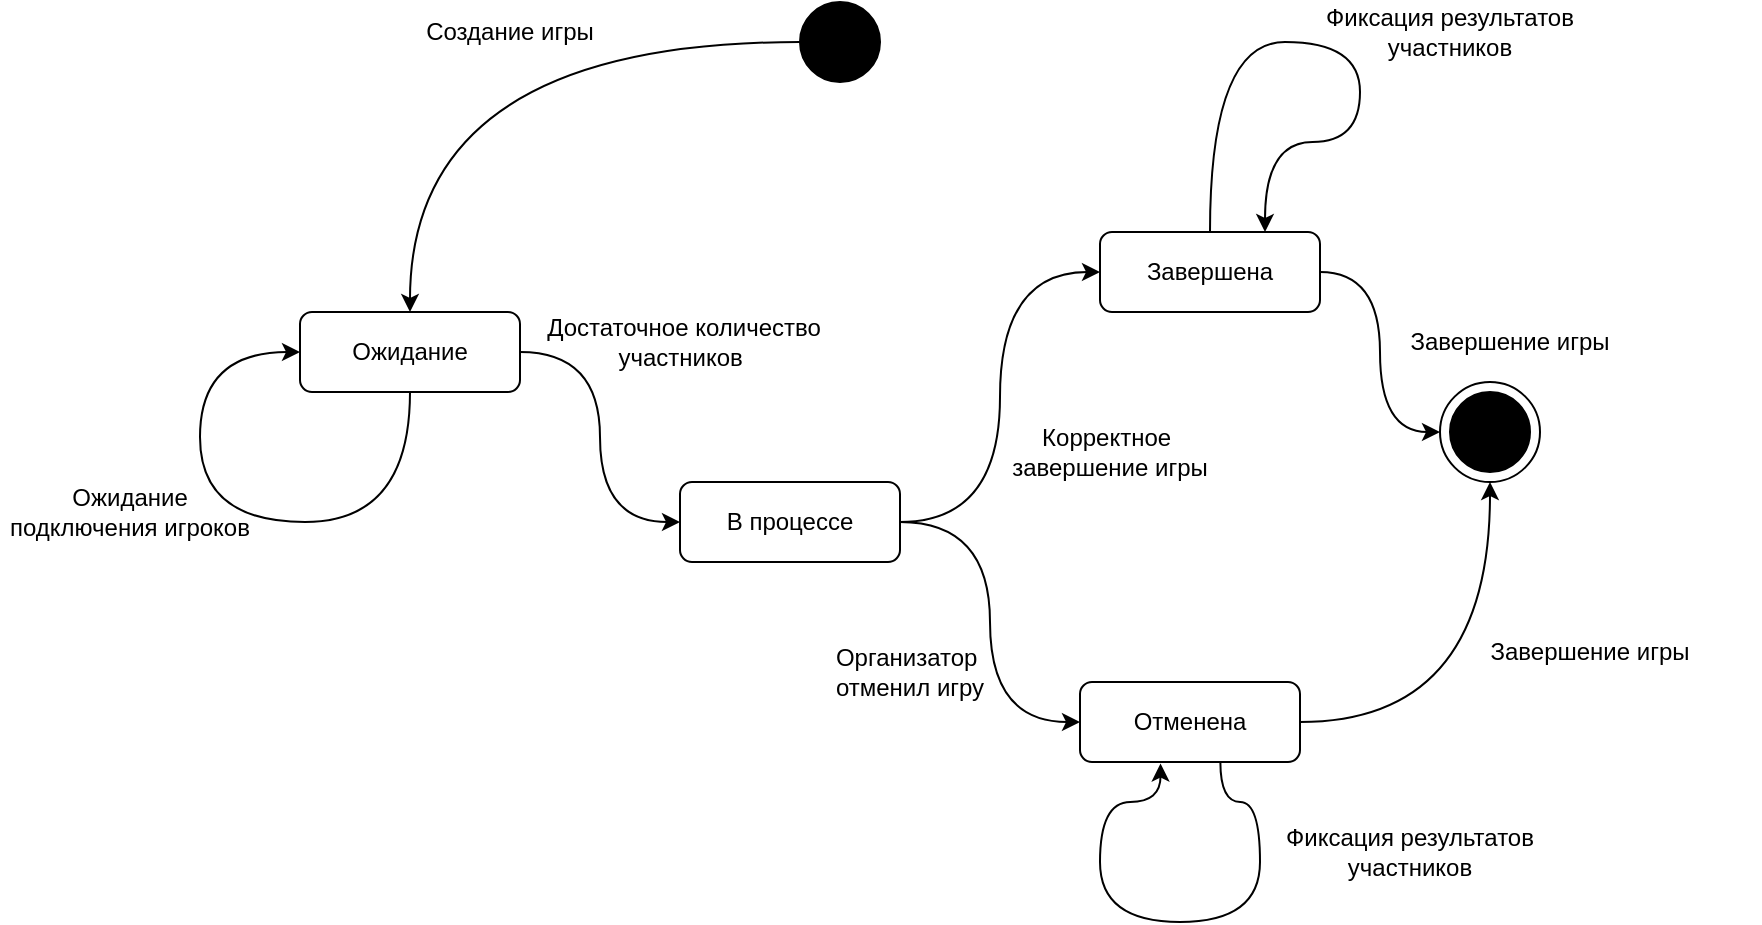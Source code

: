 <mxfile version="24.8.0">
  <diagram name="Page-1" id="58cdce13-f638-feb5-8d6f-7d28b1aa9fa0">
    <mxGraphModel dx="1990" dy="1260" grid="1" gridSize="10" guides="1" tooltips="1" connect="1" arrows="1" fold="1" page="1" pageScale="1" pageWidth="1100" pageHeight="850" background="none" math="0" shadow="0">
      <root>
        <mxCell id="0" />
        <mxCell id="1" parent="0" />
        <mxCell id="nFbTskPt5iiUoqdctqfl-15" style="edgeStyle=orthogonalEdgeStyle;rounded=0;orthogonalLoop=1;jettySize=auto;html=1;entryX=0;entryY=0.5;entryDx=0;entryDy=0;curved=1;" edge="1" parent="1" source="nFbTskPt5iiUoqdctqfl-1" target="nFbTskPt5iiUoqdctqfl-4">
          <mxGeometry relative="1" as="geometry" />
        </mxCell>
        <mxCell id="nFbTskPt5iiUoqdctqfl-1" value="Ожидание" style="rounded=1;whiteSpace=wrap;html=1;" vertex="1" parent="1">
          <mxGeometry x="260" y="455" width="110" height="40" as="geometry" />
        </mxCell>
        <mxCell id="nFbTskPt5iiUoqdctqfl-11" style="edgeStyle=orthogonalEdgeStyle;rounded=0;orthogonalLoop=1;jettySize=auto;html=1;curved=1;" edge="1" parent="1" source="nFbTskPt5iiUoqdctqfl-3" target="nFbTskPt5iiUoqdctqfl-1">
          <mxGeometry relative="1" as="geometry" />
        </mxCell>
        <mxCell id="nFbTskPt5iiUoqdctqfl-3" value="" style="ellipse;whiteSpace=wrap;html=1;aspect=fixed;fillColor=#000000;" vertex="1" parent="1">
          <mxGeometry x="510" y="300" width="40" height="40" as="geometry" />
        </mxCell>
        <mxCell id="nFbTskPt5iiUoqdctqfl-13" style="edgeStyle=orthogonalEdgeStyle;rounded=0;orthogonalLoop=1;jettySize=auto;html=1;entryX=0;entryY=0.5;entryDx=0;entryDy=0;curved=1;" edge="1" parent="1" source="nFbTskPt5iiUoqdctqfl-4" target="nFbTskPt5iiUoqdctqfl-6">
          <mxGeometry relative="1" as="geometry" />
        </mxCell>
        <mxCell id="nFbTskPt5iiUoqdctqfl-14" style="edgeStyle=orthogonalEdgeStyle;rounded=0;orthogonalLoop=1;jettySize=auto;html=1;entryX=0;entryY=0.5;entryDx=0;entryDy=0;curved=1;" edge="1" parent="1" source="nFbTskPt5iiUoqdctqfl-4" target="nFbTskPt5iiUoqdctqfl-5">
          <mxGeometry relative="1" as="geometry" />
        </mxCell>
        <mxCell id="nFbTskPt5iiUoqdctqfl-4" value="В процессе" style="rounded=1;whiteSpace=wrap;html=1;" vertex="1" parent="1">
          <mxGeometry x="450" y="540" width="110" height="40" as="geometry" />
        </mxCell>
        <mxCell id="nFbTskPt5iiUoqdctqfl-10" style="edgeStyle=orthogonalEdgeStyle;rounded=0;orthogonalLoop=1;jettySize=auto;html=1;entryX=0;entryY=0.5;entryDx=0;entryDy=0;curved=1;" edge="1" parent="1" source="nFbTskPt5iiUoqdctqfl-5" target="nFbTskPt5iiUoqdctqfl-8">
          <mxGeometry relative="1" as="geometry" />
        </mxCell>
        <mxCell id="nFbTskPt5iiUoqdctqfl-5" value="Завершена" style="rounded=1;whiteSpace=wrap;html=1;" vertex="1" parent="1">
          <mxGeometry x="660" y="415" width="110" height="40" as="geometry" />
        </mxCell>
        <mxCell id="nFbTskPt5iiUoqdctqfl-12" style="edgeStyle=orthogonalEdgeStyle;rounded=0;orthogonalLoop=1;jettySize=auto;html=1;entryX=0.5;entryY=1;entryDx=0;entryDy=0;curved=1;" edge="1" parent="1" source="nFbTskPt5iiUoqdctqfl-6" target="nFbTskPt5iiUoqdctqfl-8">
          <mxGeometry relative="1" as="geometry" />
        </mxCell>
        <mxCell id="nFbTskPt5iiUoqdctqfl-6" value="Отменена" style="rounded=1;whiteSpace=wrap;html=1;" vertex="1" parent="1">
          <mxGeometry x="650" y="640" width="110" height="40" as="geometry" />
        </mxCell>
        <mxCell id="nFbTskPt5iiUoqdctqfl-9" value="" style="group" vertex="1" connectable="0" parent="1">
          <mxGeometry x="830" y="490" width="50" height="50" as="geometry" />
        </mxCell>
        <mxCell id="nFbTskPt5iiUoqdctqfl-8" value="" style="ellipse;whiteSpace=wrap;html=1;aspect=fixed;" vertex="1" parent="nFbTskPt5iiUoqdctqfl-9">
          <mxGeometry width="50" height="50" as="geometry" />
        </mxCell>
        <mxCell id="nFbTskPt5iiUoqdctqfl-7" value="" style="ellipse;whiteSpace=wrap;html=1;aspect=fixed;fillColor=#000000;" vertex="1" parent="nFbTskPt5iiUoqdctqfl-9">
          <mxGeometry x="5" y="5" width="40" height="40" as="geometry" />
        </mxCell>
        <mxCell id="nFbTskPt5iiUoqdctqfl-16" style="edgeStyle=orthogonalEdgeStyle;rounded=0;orthogonalLoop=1;jettySize=auto;html=1;entryX=0;entryY=0.5;entryDx=0;entryDy=0;curved=1;exitX=0.5;exitY=1;exitDx=0;exitDy=0;" edge="1" parent="1" source="nFbTskPt5iiUoqdctqfl-1" target="nFbTskPt5iiUoqdctqfl-1">
          <mxGeometry relative="1" as="geometry">
            <Array as="points">
              <mxPoint x="315" y="560" />
              <mxPoint x="210" y="560" />
              <mxPoint x="210" y="475" />
            </Array>
          </mxGeometry>
        </mxCell>
        <mxCell id="nFbTskPt5iiUoqdctqfl-17" value="Ожидание подключения игроков" style="text;html=1;align=center;verticalAlign=middle;whiteSpace=wrap;rounded=0;" vertex="1" parent="1">
          <mxGeometry x="110" y="540" width="130" height="30" as="geometry" />
        </mxCell>
        <mxCell id="nFbTskPt5iiUoqdctqfl-18" value="Достаточное количество участников&amp;nbsp;" style="text;html=1;align=center;verticalAlign=middle;whiteSpace=wrap;rounded=0;" vertex="1" parent="1">
          <mxGeometry x="367" y="455" width="170" height="30" as="geometry" />
        </mxCell>
        <mxCell id="nFbTskPt5iiUoqdctqfl-19" style="edgeStyle=orthogonalEdgeStyle;rounded=0;orthogonalLoop=1;jettySize=auto;html=1;entryX=0.75;entryY=0;entryDx=0;entryDy=0;curved=1;" edge="1" parent="1" source="nFbTskPt5iiUoqdctqfl-5" target="nFbTskPt5iiUoqdctqfl-5">
          <mxGeometry relative="1" as="geometry">
            <Array as="points">
              <mxPoint x="715" y="320" />
              <mxPoint x="790" y="320" />
              <mxPoint x="790" y="370" />
              <mxPoint x="743" y="370" />
            </Array>
          </mxGeometry>
        </mxCell>
        <mxCell id="nFbTskPt5iiUoqdctqfl-20" value="Фиксация результатов&lt;div&gt;участников&lt;/div&gt;" style="text;html=1;align=center;verticalAlign=middle;whiteSpace=wrap;rounded=0;" vertex="1" parent="1">
          <mxGeometry x="750" y="300" width="170" height="30" as="geometry" />
        </mxCell>
        <mxCell id="nFbTskPt5iiUoqdctqfl-21" style="edgeStyle=orthogonalEdgeStyle;rounded=0;orthogonalLoop=1;jettySize=auto;html=1;entryX=0.366;entryY=1.019;entryDx=0;entryDy=0;entryPerimeter=0;curved=1;exitX=0.638;exitY=0.995;exitDx=0;exitDy=0;exitPerimeter=0;" edge="1" parent="1" source="nFbTskPt5iiUoqdctqfl-6" target="nFbTskPt5iiUoqdctqfl-6">
          <mxGeometry relative="1" as="geometry">
            <Array as="points">
              <mxPoint x="720" y="700" />
              <mxPoint x="740" y="700" />
              <mxPoint x="740" y="760" />
              <mxPoint x="660" y="760" />
              <mxPoint x="660" y="700" />
              <mxPoint x="690" y="700" />
            </Array>
          </mxGeometry>
        </mxCell>
        <mxCell id="nFbTskPt5iiUoqdctqfl-22" value="Организатор&amp;nbsp;&lt;div&gt;отменил&amp;nbsp;&lt;span style=&quot;background-color: initial;&quot;&gt;игру&lt;/span&gt;&lt;/div&gt;" style="text;html=1;align=center;verticalAlign=middle;whiteSpace=wrap;rounded=0;" vertex="1" parent="1">
          <mxGeometry x="480" y="620" width="170" height="30" as="geometry" />
        </mxCell>
        <mxCell id="nFbTskPt5iiUoqdctqfl-23" value="Завершение игры" style="text;html=1;align=center;verticalAlign=middle;whiteSpace=wrap;rounded=0;" vertex="1" parent="1">
          <mxGeometry x="820" y="610" width="170" height="30" as="geometry" />
        </mxCell>
        <mxCell id="nFbTskPt5iiUoqdctqfl-24" value="Завершение игры" style="text;html=1;align=center;verticalAlign=middle;whiteSpace=wrap;rounded=0;" vertex="1" parent="1">
          <mxGeometry x="780" y="455" width="170" height="30" as="geometry" />
        </mxCell>
        <mxCell id="nFbTskPt5iiUoqdctqfl-25" value="Создание игры" style="text;html=1;align=center;verticalAlign=middle;whiteSpace=wrap;rounded=0;" vertex="1" parent="1">
          <mxGeometry x="280" y="300" width="170" height="30" as="geometry" />
        </mxCell>
        <mxCell id="nFbTskPt5iiUoqdctqfl-26" value="Фиксация результатов&lt;div&gt;участников&lt;/div&gt;" style="text;html=1;align=center;verticalAlign=middle;whiteSpace=wrap;rounded=0;" vertex="1" parent="1">
          <mxGeometry x="730" y="710" width="170" height="30" as="geometry" />
        </mxCell>
        <mxCell id="nFbTskPt5iiUoqdctqfl-27" value="Корректное&amp;nbsp;&lt;div&gt;завершение&amp;nbsp;&lt;span style=&quot;background-color: initial;&quot;&gt;игры&lt;/span&gt;&lt;/div&gt;" style="text;html=1;align=center;verticalAlign=middle;whiteSpace=wrap;rounded=0;" vertex="1" parent="1">
          <mxGeometry x="580" y="510" width="170" height="30" as="geometry" />
        </mxCell>
      </root>
    </mxGraphModel>
  </diagram>
</mxfile>
